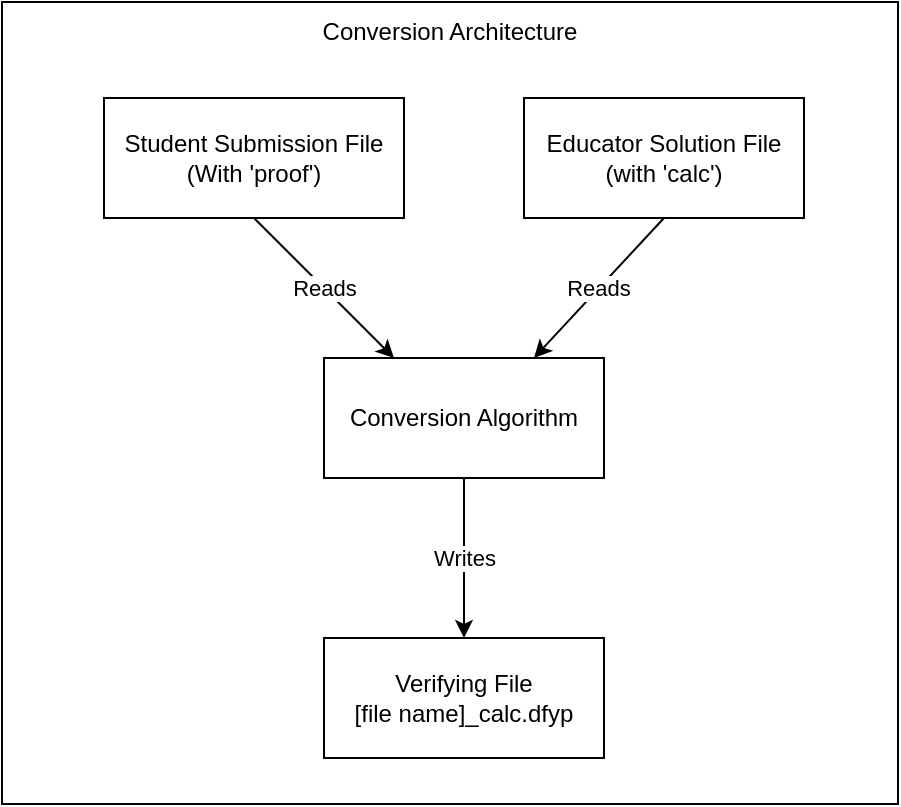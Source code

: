 <mxfile>
    <diagram id="N0b71ZughRgS3oIx3LYU" name="Page-1">
        <mxGraphModel dx="1074" dy="708" grid="0" gridSize="10" guides="1" tooltips="1" connect="1" arrows="1" fold="1" page="0" pageScale="1" pageWidth="850" pageHeight="1100" math="0" shadow="0">
            <root>
                <mxCell id="0"/>
                <mxCell id="1" parent="0"/>
                <mxCell id="10" value="" style="rounded=0;whiteSpace=wrap;html=1;" vertex="1" parent="1">
                    <mxGeometry x="219" y="82" width="448" height="401" as="geometry"/>
                </mxCell>
                <mxCell id="5" value="Reads" style="edgeStyle=none;html=1;exitX=0.5;exitY=1;exitDx=0;exitDy=0;entryX=0.25;entryY=0;entryDx=0;entryDy=0;" edge="1" parent="1" source="2" target="4">
                    <mxGeometry relative="1" as="geometry"/>
                </mxCell>
                <mxCell id="2" value="Student Submission File (With 'proof')" style="rounded=0;whiteSpace=wrap;html=1;" vertex="1" parent="1">
                    <mxGeometry x="270" y="130" width="150" height="60" as="geometry"/>
                </mxCell>
                <mxCell id="6" value="Reads" style="edgeStyle=none;html=1;exitX=0.5;exitY=1;exitDx=0;exitDy=0;entryX=0.75;entryY=0;entryDx=0;entryDy=0;" edge="1" parent="1" source="3" target="4">
                    <mxGeometry relative="1" as="geometry"/>
                </mxCell>
                <mxCell id="3" value="Educator Solution File (with 'calc')" style="rounded=0;whiteSpace=wrap;html=1;" vertex="1" parent="1">
                    <mxGeometry x="480" y="130" width="140" height="60" as="geometry"/>
                </mxCell>
                <mxCell id="9" value="Writes" style="edgeStyle=none;html=1;exitX=0.5;exitY=1;exitDx=0;exitDy=0;entryX=0.5;entryY=0;entryDx=0;entryDy=0;" edge="1" parent="1" source="4" target="8">
                    <mxGeometry relative="1" as="geometry"/>
                </mxCell>
                <mxCell id="4" value="Conversion Algorithm" style="rounded=0;whiteSpace=wrap;html=1;" vertex="1" parent="1">
                    <mxGeometry x="380" y="260" width="140" height="60" as="geometry"/>
                </mxCell>
                <mxCell id="8" value="Verifying File&lt;br&gt;[file name]_calc.dfyp" style="rounded=0;whiteSpace=wrap;html=1;" vertex="1" parent="1">
                    <mxGeometry x="380" y="400" width="140" height="60" as="geometry"/>
                </mxCell>
                <mxCell id="11" value="Conversion Architecture" style="text;html=1;strokeColor=none;fillColor=none;align=center;verticalAlign=middle;whiteSpace=wrap;rounded=0;" vertex="1" parent="1">
                    <mxGeometry x="360" y="82" width="166" height="30" as="geometry"/>
                </mxCell>
            </root>
        </mxGraphModel>
    </diagram>
</mxfile>